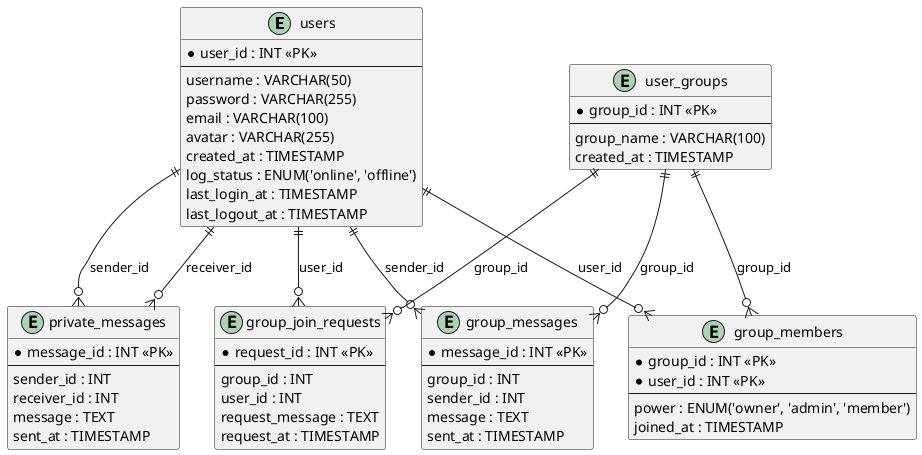 @startuml 用户-群组设计

entity "users" {
    * user_id : INT <<PK>>
    --
    username : VARCHAR(50)
    password : VARCHAR(255)
    email : VARCHAR(100)
    avatar : VARCHAR(255)
    created_at : TIMESTAMP
    log_status : ENUM('online', 'offline')
    last_login_at : TIMESTAMP
    last_logout_at : TIMESTAMP
}

entity "private_messages" {
    * message_id : INT <<PK>>
    --
    sender_id : INT
    receiver_id : INT
    message : TEXT
    sent_at : TIMESTAMP
}

entity "user_groups" {
    * group_id : INT <<PK>>
    --
    group_name : VARCHAR(100)
    created_at : TIMESTAMP
}

entity "group_members" {
    * group_id : INT <<PK>>
    * user_id : INT <<PK>>
    --
    power : ENUM('owner', 'admin', 'member')
    joined_at : TIMESTAMP
}

entity "group_messages" {
    * message_id : INT <<PK>>
    --
    group_id : INT
    sender_id : INT
    message : TEXT
    sent_at : TIMESTAMP
}

entity "group_join_requests" {
    * request_id : INT <<PK>>
    --
    group_id : INT
    user_id : INT
    request_message : TEXT
    request_at : TIMESTAMP
}

users ||--o{ private_messages : "sender_id"
users ||--o{ private_messages : "receiver_id"
users ||--o{ group_members : "user_id"
users ||--o{ group_messages : "sender_id"
users ||--o{ group_join_requests : "user_id"
user_groups ||--o{ group_members : "group_id"
user_groups ||--o{ group_messages : "group_id"
user_groups ||--o{ group_join_requests : "group_id"

@enduml
